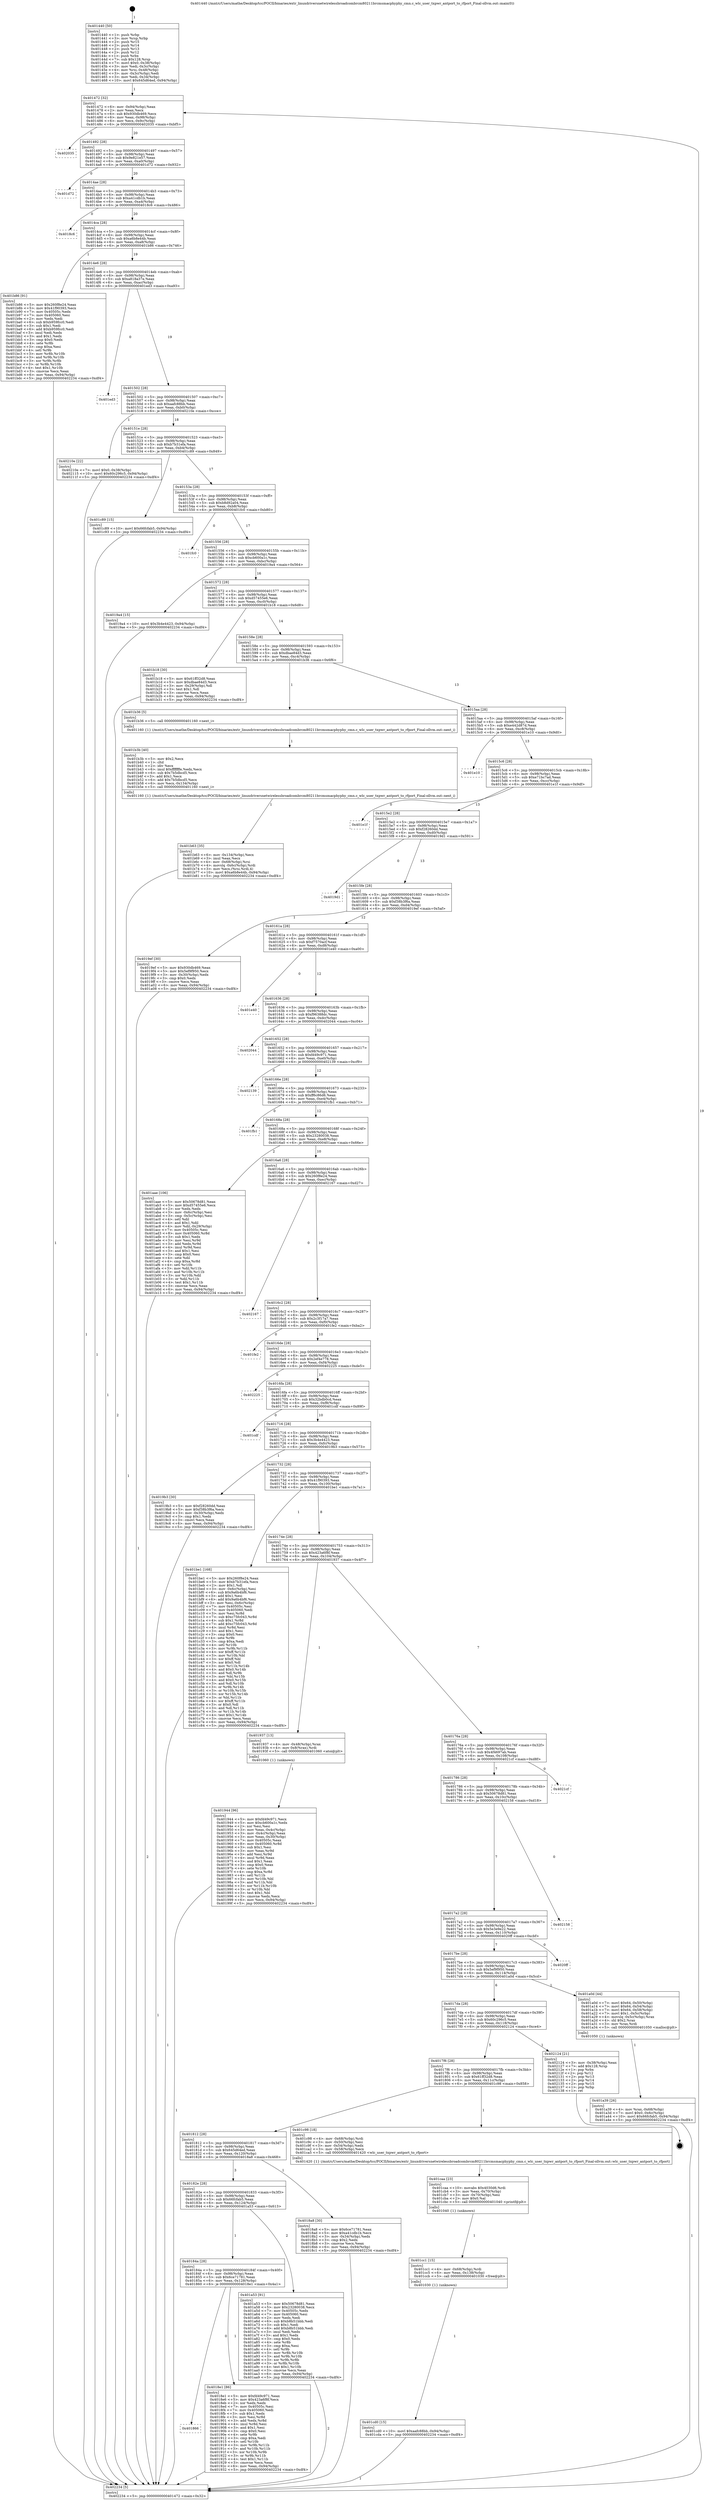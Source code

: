 digraph "0x401440" {
  label = "0x401440 (/mnt/c/Users/mathe/Desktop/tcc/POCII/binaries/extr_linuxdriversnetwirelessbroadcombrcm80211brcmsmacphyphy_cmn.c_wlc_user_txpwr_antport_to_rfport_Final-ollvm.out::main(0))"
  labelloc = "t"
  node[shape=record]

  Entry [label="",width=0.3,height=0.3,shape=circle,fillcolor=black,style=filled]
  "0x401472" [label="{
     0x401472 [32]\l
     | [instrs]\l
     &nbsp;&nbsp;0x401472 \<+6\>: mov -0x94(%rbp),%eax\l
     &nbsp;&nbsp;0x401478 \<+2\>: mov %eax,%ecx\l
     &nbsp;&nbsp;0x40147a \<+6\>: sub $0x930db469,%ecx\l
     &nbsp;&nbsp;0x401480 \<+6\>: mov %eax,-0x98(%rbp)\l
     &nbsp;&nbsp;0x401486 \<+6\>: mov %ecx,-0x9c(%rbp)\l
     &nbsp;&nbsp;0x40148c \<+6\>: je 0000000000402035 \<main+0xbf5\>\l
  }"]
  "0x402035" [label="{
     0x402035\l
  }", style=dashed]
  "0x401492" [label="{
     0x401492 [28]\l
     | [instrs]\l
     &nbsp;&nbsp;0x401492 \<+5\>: jmp 0000000000401497 \<main+0x57\>\l
     &nbsp;&nbsp;0x401497 \<+6\>: mov -0x98(%rbp),%eax\l
     &nbsp;&nbsp;0x40149d \<+5\>: sub $0x9e821e57,%eax\l
     &nbsp;&nbsp;0x4014a2 \<+6\>: mov %eax,-0xa0(%rbp)\l
     &nbsp;&nbsp;0x4014a8 \<+6\>: je 0000000000401d72 \<main+0x932\>\l
  }"]
  Exit [label="",width=0.3,height=0.3,shape=circle,fillcolor=black,style=filled,peripheries=2]
  "0x401d72" [label="{
     0x401d72\l
  }", style=dashed]
  "0x4014ae" [label="{
     0x4014ae [28]\l
     | [instrs]\l
     &nbsp;&nbsp;0x4014ae \<+5\>: jmp 00000000004014b3 \<main+0x73\>\l
     &nbsp;&nbsp;0x4014b3 \<+6\>: mov -0x98(%rbp),%eax\l
     &nbsp;&nbsp;0x4014b9 \<+5\>: sub $0xa41cdb1b,%eax\l
     &nbsp;&nbsp;0x4014be \<+6\>: mov %eax,-0xa4(%rbp)\l
     &nbsp;&nbsp;0x4014c4 \<+6\>: je 00000000004018c6 \<main+0x486\>\l
  }"]
  "0x401cd0" [label="{
     0x401cd0 [15]\l
     | [instrs]\l
     &nbsp;&nbsp;0x401cd0 \<+10\>: movl $0xaafc88bb,-0x94(%rbp)\l
     &nbsp;&nbsp;0x401cda \<+5\>: jmp 0000000000402234 \<main+0xdf4\>\l
  }"]
  "0x4018c6" [label="{
     0x4018c6\l
  }", style=dashed]
  "0x4014ca" [label="{
     0x4014ca [28]\l
     | [instrs]\l
     &nbsp;&nbsp;0x4014ca \<+5\>: jmp 00000000004014cf \<main+0x8f\>\l
     &nbsp;&nbsp;0x4014cf \<+6\>: mov -0x98(%rbp),%eax\l
     &nbsp;&nbsp;0x4014d5 \<+5\>: sub $0xa6b8e44b,%eax\l
     &nbsp;&nbsp;0x4014da \<+6\>: mov %eax,-0xa8(%rbp)\l
     &nbsp;&nbsp;0x4014e0 \<+6\>: je 0000000000401b86 \<main+0x746\>\l
  }"]
  "0x401cc1" [label="{
     0x401cc1 [15]\l
     | [instrs]\l
     &nbsp;&nbsp;0x401cc1 \<+4\>: mov -0x68(%rbp),%rdi\l
     &nbsp;&nbsp;0x401cc5 \<+6\>: mov %eax,-0x138(%rbp)\l
     &nbsp;&nbsp;0x401ccb \<+5\>: call 0000000000401030 \<free@plt\>\l
     | [calls]\l
     &nbsp;&nbsp;0x401030 \{1\} (unknown)\l
  }"]
  "0x401b86" [label="{
     0x401b86 [91]\l
     | [instrs]\l
     &nbsp;&nbsp;0x401b86 \<+5\>: mov $0x260f8e24,%eax\l
     &nbsp;&nbsp;0x401b8b \<+5\>: mov $0x41f90393,%ecx\l
     &nbsp;&nbsp;0x401b90 \<+7\>: mov 0x40505c,%edx\l
     &nbsp;&nbsp;0x401b97 \<+7\>: mov 0x405060,%esi\l
     &nbsp;&nbsp;0x401b9e \<+2\>: mov %edx,%edi\l
     &nbsp;&nbsp;0x401ba0 \<+6\>: sub $0xb959fcc0,%edi\l
     &nbsp;&nbsp;0x401ba6 \<+3\>: sub $0x1,%edi\l
     &nbsp;&nbsp;0x401ba9 \<+6\>: add $0xb959fcc0,%edi\l
     &nbsp;&nbsp;0x401baf \<+3\>: imul %edi,%edx\l
     &nbsp;&nbsp;0x401bb2 \<+3\>: and $0x1,%edx\l
     &nbsp;&nbsp;0x401bb5 \<+3\>: cmp $0x0,%edx\l
     &nbsp;&nbsp;0x401bb8 \<+4\>: sete %r8b\l
     &nbsp;&nbsp;0x401bbc \<+3\>: cmp $0xa,%esi\l
     &nbsp;&nbsp;0x401bbf \<+4\>: setl %r9b\l
     &nbsp;&nbsp;0x401bc3 \<+3\>: mov %r8b,%r10b\l
     &nbsp;&nbsp;0x401bc6 \<+3\>: and %r9b,%r10b\l
     &nbsp;&nbsp;0x401bc9 \<+3\>: xor %r9b,%r8b\l
     &nbsp;&nbsp;0x401bcc \<+3\>: or %r8b,%r10b\l
     &nbsp;&nbsp;0x401bcf \<+4\>: test $0x1,%r10b\l
     &nbsp;&nbsp;0x401bd3 \<+3\>: cmovne %ecx,%eax\l
     &nbsp;&nbsp;0x401bd6 \<+6\>: mov %eax,-0x94(%rbp)\l
     &nbsp;&nbsp;0x401bdc \<+5\>: jmp 0000000000402234 \<main+0xdf4\>\l
  }"]
  "0x4014e6" [label="{
     0x4014e6 [28]\l
     | [instrs]\l
     &nbsp;&nbsp;0x4014e6 \<+5\>: jmp 00000000004014eb \<main+0xab\>\l
     &nbsp;&nbsp;0x4014eb \<+6\>: mov -0x98(%rbp),%eax\l
     &nbsp;&nbsp;0x4014f1 \<+5\>: sub $0xa818a37e,%eax\l
     &nbsp;&nbsp;0x4014f6 \<+6\>: mov %eax,-0xac(%rbp)\l
     &nbsp;&nbsp;0x4014fc \<+6\>: je 0000000000401ed3 \<main+0xa93\>\l
  }"]
  "0x401caa" [label="{
     0x401caa [23]\l
     | [instrs]\l
     &nbsp;&nbsp;0x401caa \<+10\>: movabs $0x4030d6,%rdi\l
     &nbsp;&nbsp;0x401cb4 \<+3\>: mov %eax,-0x70(%rbp)\l
     &nbsp;&nbsp;0x401cb7 \<+3\>: mov -0x70(%rbp),%esi\l
     &nbsp;&nbsp;0x401cba \<+2\>: mov $0x0,%al\l
     &nbsp;&nbsp;0x401cbc \<+5\>: call 0000000000401040 \<printf@plt\>\l
     | [calls]\l
     &nbsp;&nbsp;0x401040 \{1\} (unknown)\l
  }"]
  "0x401ed3" [label="{
     0x401ed3\l
  }", style=dashed]
  "0x401502" [label="{
     0x401502 [28]\l
     | [instrs]\l
     &nbsp;&nbsp;0x401502 \<+5\>: jmp 0000000000401507 \<main+0xc7\>\l
     &nbsp;&nbsp;0x401507 \<+6\>: mov -0x98(%rbp),%eax\l
     &nbsp;&nbsp;0x40150d \<+5\>: sub $0xaafc88bb,%eax\l
     &nbsp;&nbsp;0x401512 \<+6\>: mov %eax,-0xb0(%rbp)\l
     &nbsp;&nbsp;0x401518 \<+6\>: je 000000000040210e \<main+0xcce\>\l
  }"]
  "0x401b63" [label="{
     0x401b63 [35]\l
     | [instrs]\l
     &nbsp;&nbsp;0x401b63 \<+6\>: mov -0x134(%rbp),%ecx\l
     &nbsp;&nbsp;0x401b69 \<+3\>: imul %eax,%ecx\l
     &nbsp;&nbsp;0x401b6c \<+4\>: mov -0x68(%rbp),%rsi\l
     &nbsp;&nbsp;0x401b70 \<+4\>: movslq -0x6c(%rbp),%rdi\l
     &nbsp;&nbsp;0x401b74 \<+3\>: mov %ecx,(%rsi,%rdi,4)\l
     &nbsp;&nbsp;0x401b77 \<+10\>: movl $0xa6b8e44b,-0x94(%rbp)\l
     &nbsp;&nbsp;0x401b81 \<+5\>: jmp 0000000000402234 \<main+0xdf4\>\l
  }"]
  "0x40210e" [label="{
     0x40210e [22]\l
     | [instrs]\l
     &nbsp;&nbsp;0x40210e \<+7\>: movl $0x0,-0x38(%rbp)\l
     &nbsp;&nbsp;0x402115 \<+10\>: movl $0x60c296c5,-0x94(%rbp)\l
     &nbsp;&nbsp;0x40211f \<+5\>: jmp 0000000000402234 \<main+0xdf4\>\l
  }"]
  "0x40151e" [label="{
     0x40151e [28]\l
     | [instrs]\l
     &nbsp;&nbsp;0x40151e \<+5\>: jmp 0000000000401523 \<main+0xe3\>\l
     &nbsp;&nbsp;0x401523 \<+6\>: mov -0x98(%rbp),%eax\l
     &nbsp;&nbsp;0x401529 \<+5\>: sub $0xb7b31efa,%eax\l
     &nbsp;&nbsp;0x40152e \<+6\>: mov %eax,-0xb4(%rbp)\l
     &nbsp;&nbsp;0x401534 \<+6\>: je 0000000000401c89 \<main+0x849\>\l
  }"]
  "0x401b3b" [label="{
     0x401b3b [40]\l
     | [instrs]\l
     &nbsp;&nbsp;0x401b3b \<+5\>: mov $0x2,%ecx\l
     &nbsp;&nbsp;0x401b40 \<+1\>: cltd\l
     &nbsp;&nbsp;0x401b41 \<+2\>: idiv %ecx\l
     &nbsp;&nbsp;0x401b43 \<+6\>: imul $0xfffffffe,%edx,%ecx\l
     &nbsp;&nbsp;0x401b49 \<+6\>: sub $0x7b5dbcd5,%ecx\l
     &nbsp;&nbsp;0x401b4f \<+3\>: add $0x1,%ecx\l
     &nbsp;&nbsp;0x401b52 \<+6\>: add $0x7b5dbcd5,%ecx\l
     &nbsp;&nbsp;0x401b58 \<+6\>: mov %ecx,-0x134(%rbp)\l
     &nbsp;&nbsp;0x401b5e \<+5\>: call 0000000000401160 \<next_i\>\l
     | [calls]\l
     &nbsp;&nbsp;0x401160 \{1\} (/mnt/c/Users/mathe/Desktop/tcc/POCII/binaries/extr_linuxdriversnetwirelessbroadcombrcm80211brcmsmacphyphy_cmn.c_wlc_user_txpwr_antport_to_rfport_Final-ollvm.out::next_i)\l
  }"]
  "0x401c89" [label="{
     0x401c89 [15]\l
     | [instrs]\l
     &nbsp;&nbsp;0x401c89 \<+10\>: movl $0x66fcfab5,-0x94(%rbp)\l
     &nbsp;&nbsp;0x401c93 \<+5\>: jmp 0000000000402234 \<main+0xdf4\>\l
  }"]
  "0x40153a" [label="{
     0x40153a [28]\l
     | [instrs]\l
     &nbsp;&nbsp;0x40153a \<+5\>: jmp 000000000040153f \<main+0xff\>\l
     &nbsp;&nbsp;0x40153f \<+6\>: mov -0x98(%rbp),%eax\l
     &nbsp;&nbsp;0x401545 \<+5\>: sub $0xb8d92a04,%eax\l
     &nbsp;&nbsp;0x40154a \<+6\>: mov %eax,-0xb8(%rbp)\l
     &nbsp;&nbsp;0x401550 \<+6\>: je 0000000000401fc0 \<main+0xb80\>\l
  }"]
  "0x401a39" [label="{
     0x401a39 [26]\l
     | [instrs]\l
     &nbsp;&nbsp;0x401a39 \<+4\>: mov %rax,-0x68(%rbp)\l
     &nbsp;&nbsp;0x401a3d \<+7\>: movl $0x0,-0x6c(%rbp)\l
     &nbsp;&nbsp;0x401a44 \<+10\>: movl $0x66fcfab5,-0x94(%rbp)\l
     &nbsp;&nbsp;0x401a4e \<+5\>: jmp 0000000000402234 \<main+0xdf4\>\l
  }"]
  "0x401fc0" [label="{
     0x401fc0\l
  }", style=dashed]
  "0x401556" [label="{
     0x401556 [28]\l
     | [instrs]\l
     &nbsp;&nbsp;0x401556 \<+5\>: jmp 000000000040155b \<main+0x11b\>\l
     &nbsp;&nbsp;0x40155b \<+6\>: mov -0x98(%rbp),%eax\l
     &nbsp;&nbsp;0x401561 \<+5\>: sub $0xcb600a1c,%eax\l
     &nbsp;&nbsp;0x401566 \<+6\>: mov %eax,-0xbc(%rbp)\l
     &nbsp;&nbsp;0x40156c \<+6\>: je 00000000004019a4 \<main+0x564\>\l
  }"]
  "0x401944" [label="{
     0x401944 [96]\l
     | [instrs]\l
     &nbsp;&nbsp;0x401944 \<+5\>: mov $0xfd49c971,%ecx\l
     &nbsp;&nbsp;0x401949 \<+5\>: mov $0xcb600a1c,%edx\l
     &nbsp;&nbsp;0x40194e \<+2\>: xor %esi,%esi\l
     &nbsp;&nbsp;0x401950 \<+3\>: mov %eax,-0x4c(%rbp)\l
     &nbsp;&nbsp;0x401953 \<+3\>: mov -0x4c(%rbp),%eax\l
     &nbsp;&nbsp;0x401956 \<+3\>: mov %eax,-0x30(%rbp)\l
     &nbsp;&nbsp;0x401959 \<+7\>: mov 0x40505c,%eax\l
     &nbsp;&nbsp;0x401960 \<+8\>: mov 0x405060,%r8d\l
     &nbsp;&nbsp;0x401968 \<+3\>: sub $0x1,%esi\l
     &nbsp;&nbsp;0x40196b \<+3\>: mov %eax,%r9d\l
     &nbsp;&nbsp;0x40196e \<+3\>: add %esi,%r9d\l
     &nbsp;&nbsp;0x401971 \<+4\>: imul %r9d,%eax\l
     &nbsp;&nbsp;0x401975 \<+3\>: and $0x1,%eax\l
     &nbsp;&nbsp;0x401978 \<+3\>: cmp $0x0,%eax\l
     &nbsp;&nbsp;0x40197b \<+4\>: sete %r10b\l
     &nbsp;&nbsp;0x40197f \<+4\>: cmp $0xa,%r8d\l
     &nbsp;&nbsp;0x401983 \<+4\>: setl %r11b\l
     &nbsp;&nbsp;0x401987 \<+3\>: mov %r10b,%bl\l
     &nbsp;&nbsp;0x40198a \<+3\>: and %r11b,%bl\l
     &nbsp;&nbsp;0x40198d \<+3\>: xor %r11b,%r10b\l
     &nbsp;&nbsp;0x401990 \<+3\>: or %r10b,%bl\l
     &nbsp;&nbsp;0x401993 \<+3\>: test $0x1,%bl\l
     &nbsp;&nbsp;0x401996 \<+3\>: cmovne %edx,%ecx\l
     &nbsp;&nbsp;0x401999 \<+6\>: mov %ecx,-0x94(%rbp)\l
     &nbsp;&nbsp;0x40199f \<+5\>: jmp 0000000000402234 \<main+0xdf4\>\l
  }"]
  "0x4019a4" [label="{
     0x4019a4 [15]\l
     | [instrs]\l
     &nbsp;&nbsp;0x4019a4 \<+10\>: movl $0x3b4e4423,-0x94(%rbp)\l
     &nbsp;&nbsp;0x4019ae \<+5\>: jmp 0000000000402234 \<main+0xdf4\>\l
  }"]
  "0x401572" [label="{
     0x401572 [28]\l
     | [instrs]\l
     &nbsp;&nbsp;0x401572 \<+5\>: jmp 0000000000401577 \<main+0x137\>\l
     &nbsp;&nbsp;0x401577 \<+6\>: mov -0x98(%rbp),%eax\l
     &nbsp;&nbsp;0x40157d \<+5\>: sub $0xd57455e6,%eax\l
     &nbsp;&nbsp;0x401582 \<+6\>: mov %eax,-0xc0(%rbp)\l
     &nbsp;&nbsp;0x401588 \<+6\>: je 0000000000401b18 \<main+0x6d8\>\l
  }"]
  "0x401866" [label="{
     0x401866\l
  }", style=dashed]
  "0x401b18" [label="{
     0x401b18 [30]\l
     | [instrs]\l
     &nbsp;&nbsp;0x401b18 \<+5\>: mov $0x61ff32d8,%eax\l
     &nbsp;&nbsp;0x401b1d \<+5\>: mov $0xdbae84d3,%ecx\l
     &nbsp;&nbsp;0x401b22 \<+3\>: mov -0x29(%rbp),%dl\l
     &nbsp;&nbsp;0x401b25 \<+3\>: test $0x1,%dl\l
     &nbsp;&nbsp;0x401b28 \<+3\>: cmovne %ecx,%eax\l
     &nbsp;&nbsp;0x401b2b \<+6\>: mov %eax,-0x94(%rbp)\l
     &nbsp;&nbsp;0x401b31 \<+5\>: jmp 0000000000402234 \<main+0xdf4\>\l
  }"]
  "0x40158e" [label="{
     0x40158e [28]\l
     | [instrs]\l
     &nbsp;&nbsp;0x40158e \<+5\>: jmp 0000000000401593 \<main+0x153\>\l
     &nbsp;&nbsp;0x401593 \<+6\>: mov -0x98(%rbp),%eax\l
     &nbsp;&nbsp;0x401599 \<+5\>: sub $0xdbae84d3,%eax\l
     &nbsp;&nbsp;0x40159e \<+6\>: mov %eax,-0xc4(%rbp)\l
     &nbsp;&nbsp;0x4015a4 \<+6\>: je 0000000000401b36 \<main+0x6f6\>\l
  }"]
  "0x4018e1" [label="{
     0x4018e1 [86]\l
     | [instrs]\l
     &nbsp;&nbsp;0x4018e1 \<+5\>: mov $0xfd49c971,%eax\l
     &nbsp;&nbsp;0x4018e6 \<+5\>: mov $0x423a6f8f,%ecx\l
     &nbsp;&nbsp;0x4018eb \<+2\>: xor %edx,%edx\l
     &nbsp;&nbsp;0x4018ed \<+7\>: mov 0x40505c,%esi\l
     &nbsp;&nbsp;0x4018f4 \<+7\>: mov 0x405060,%edi\l
     &nbsp;&nbsp;0x4018fb \<+3\>: sub $0x1,%edx\l
     &nbsp;&nbsp;0x4018fe \<+3\>: mov %esi,%r8d\l
     &nbsp;&nbsp;0x401901 \<+3\>: add %edx,%r8d\l
     &nbsp;&nbsp;0x401904 \<+4\>: imul %r8d,%esi\l
     &nbsp;&nbsp;0x401908 \<+3\>: and $0x1,%esi\l
     &nbsp;&nbsp;0x40190b \<+3\>: cmp $0x0,%esi\l
     &nbsp;&nbsp;0x40190e \<+4\>: sete %r9b\l
     &nbsp;&nbsp;0x401912 \<+3\>: cmp $0xa,%edi\l
     &nbsp;&nbsp;0x401915 \<+4\>: setl %r10b\l
     &nbsp;&nbsp;0x401919 \<+3\>: mov %r9b,%r11b\l
     &nbsp;&nbsp;0x40191c \<+3\>: and %r10b,%r11b\l
     &nbsp;&nbsp;0x40191f \<+3\>: xor %r10b,%r9b\l
     &nbsp;&nbsp;0x401922 \<+3\>: or %r9b,%r11b\l
     &nbsp;&nbsp;0x401925 \<+4\>: test $0x1,%r11b\l
     &nbsp;&nbsp;0x401929 \<+3\>: cmovne %ecx,%eax\l
     &nbsp;&nbsp;0x40192c \<+6\>: mov %eax,-0x94(%rbp)\l
     &nbsp;&nbsp;0x401932 \<+5\>: jmp 0000000000402234 \<main+0xdf4\>\l
  }"]
  "0x401b36" [label="{
     0x401b36 [5]\l
     | [instrs]\l
     &nbsp;&nbsp;0x401b36 \<+5\>: call 0000000000401160 \<next_i\>\l
     | [calls]\l
     &nbsp;&nbsp;0x401160 \{1\} (/mnt/c/Users/mathe/Desktop/tcc/POCII/binaries/extr_linuxdriversnetwirelessbroadcombrcm80211brcmsmacphyphy_cmn.c_wlc_user_txpwr_antport_to_rfport_Final-ollvm.out::next_i)\l
  }"]
  "0x4015aa" [label="{
     0x4015aa [28]\l
     | [instrs]\l
     &nbsp;&nbsp;0x4015aa \<+5\>: jmp 00000000004015af \<main+0x16f\>\l
     &nbsp;&nbsp;0x4015af \<+6\>: mov -0x98(%rbp),%eax\l
     &nbsp;&nbsp;0x4015b5 \<+5\>: sub $0xe442d87d,%eax\l
     &nbsp;&nbsp;0x4015ba \<+6\>: mov %eax,-0xc8(%rbp)\l
     &nbsp;&nbsp;0x4015c0 \<+6\>: je 0000000000401e10 \<main+0x9d0\>\l
  }"]
  "0x40184a" [label="{
     0x40184a [28]\l
     | [instrs]\l
     &nbsp;&nbsp;0x40184a \<+5\>: jmp 000000000040184f \<main+0x40f\>\l
     &nbsp;&nbsp;0x40184f \<+6\>: mov -0x98(%rbp),%eax\l
     &nbsp;&nbsp;0x401855 \<+5\>: sub $0x6ce71781,%eax\l
     &nbsp;&nbsp;0x40185a \<+6\>: mov %eax,-0x128(%rbp)\l
     &nbsp;&nbsp;0x401860 \<+6\>: je 00000000004018e1 \<main+0x4a1\>\l
  }"]
  "0x401e10" [label="{
     0x401e10\l
  }", style=dashed]
  "0x4015c6" [label="{
     0x4015c6 [28]\l
     | [instrs]\l
     &nbsp;&nbsp;0x4015c6 \<+5\>: jmp 00000000004015cb \<main+0x18b\>\l
     &nbsp;&nbsp;0x4015cb \<+6\>: mov -0x98(%rbp),%eax\l
     &nbsp;&nbsp;0x4015d1 \<+5\>: sub $0xe71bc7ad,%eax\l
     &nbsp;&nbsp;0x4015d6 \<+6\>: mov %eax,-0xcc(%rbp)\l
     &nbsp;&nbsp;0x4015dc \<+6\>: je 0000000000401e1f \<main+0x9df\>\l
  }"]
  "0x401a53" [label="{
     0x401a53 [91]\l
     | [instrs]\l
     &nbsp;&nbsp;0x401a53 \<+5\>: mov $0x50678d81,%eax\l
     &nbsp;&nbsp;0x401a58 \<+5\>: mov $0x23280038,%ecx\l
     &nbsp;&nbsp;0x401a5d \<+7\>: mov 0x40505c,%edx\l
     &nbsp;&nbsp;0x401a64 \<+7\>: mov 0x405060,%esi\l
     &nbsp;&nbsp;0x401a6b \<+2\>: mov %edx,%edi\l
     &nbsp;&nbsp;0x401a6d \<+6\>: sub $0xb8b51bbb,%edi\l
     &nbsp;&nbsp;0x401a73 \<+3\>: sub $0x1,%edi\l
     &nbsp;&nbsp;0x401a76 \<+6\>: add $0xb8b51bbb,%edi\l
     &nbsp;&nbsp;0x401a7c \<+3\>: imul %edi,%edx\l
     &nbsp;&nbsp;0x401a7f \<+3\>: and $0x1,%edx\l
     &nbsp;&nbsp;0x401a82 \<+3\>: cmp $0x0,%edx\l
     &nbsp;&nbsp;0x401a85 \<+4\>: sete %r8b\l
     &nbsp;&nbsp;0x401a89 \<+3\>: cmp $0xa,%esi\l
     &nbsp;&nbsp;0x401a8c \<+4\>: setl %r9b\l
     &nbsp;&nbsp;0x401a90 \<+3\>: mov %r8b,%r10b\l
     &nbsp;&nbsp;0x401a93 \<+3\>: and %r9b,%r10b\l
     &nbsp;&nbsp;0x401a96 \<+3\>: xor %r9b,%r8b\l
     &nbsp;&nbsp;0x401a99 \<+3\>: or %r8b,%r10b\l
     &nbsp;&nbsp;0x401a9c \<+4\>: test $0x1,%r10b\l
     &nbsp;&nbsp;0x401aa0 \<+3\>: cmovne %ecx,%eax\l
     &nbsp;&nbsp;0x401aa3 \<+6\>: mov %eax,-0x94(%rbp)\l
     &nbsp;&nbsp;0x401aa9 \<+5\>: jmp 0000000000402234 \<main+0xdf4\>\l
  }"]
  "0x401e1f" [label="{
     0x401e1f\l
  }", style=dashed]
  "0x4015e2" [label="{
     0x4015e2 [28]\l
     | [instrs]\l
     &nbsp;&nbsp;0x4015e2 \<+5\>: jmp 00000000004015e7 \<main+0x1a7\>\l
     &nbsp;&nbsp;0x4015e7 \<+6\>: mov -0x98(%rbp),%eax\l
     &nbsp;&nbsp;0x4015ed \<+5\>: sub $0xf28260dd,%eax\l
     &nbsp;&nbsp;0x4015f2 \<+6\>: mov %eax,-0xd0(%rbp)\l
     &nbsp;&nbsp;0x4015f8 \<+6\>: je 00000000004019d1 \<main+0x591\>\l
  }"]
  "0x401440" [label="{
     0x401440 [50]\l
     | [instrs]\l
     &nbsp;&nbsp;0x401440 \<+1\>: push %rbp\l
     &nbsp;&nbsp;0x401441 \<+3\>: mov %rsp,%rbp\l
     &nbsp;&nbsp;0x401444 \<+2\>: push %r15\l
     &nbsp;&nbsp;0x401446 \<+2\>: push %r14\l
     &nbsp;&nbsp;0x401448 \<+2\>: push %r13\l
     &nbsp;&nbsp;0x40144a \<+2\>: push %r12\l
     &nbsp;&nbsp;0x40144c \<+1\>: push %rbx\l
     &nbsp;&nbsp;0x40144d \<+7\>: sub $0x128,%rsp\l
     &nbsp;&nbsp;0x401454 \<+7\>: movl $0x0,-0x38(%rbp)\l
     &nbsp;&nbsp;0x40145b \<+3\>: mov %edi,-0x3c(%rbp)\l
     &nbsp;&nbsp;0x40145e \<+4\>: mov %rsi,-0x48(%rbp)\l
     &nbsp;&nbsp;0x401462 \<+3\>: mov -0x3c(%rbp),%edi\l
     &nbsp;&nbsp;0x401465 \<+3\>: mov %edi,-0x34(%rbp)\l
     &nbsp;&nbsp;0x401468 \<+10\>: movl $0x645d64ed,-0x94(%rbp)\l
  }"]
  "0x4019d1" [label="{
     0x4019d1\l
  }", style=dashed]
  "0x4015fe" [label="{
     0x4015fe [28]\l
     | [instrs]\l
     &nbsp;&nbsp;0x4015fe \<+5\>: jmp 0000000000401603 \<main+0x1c3\>\l
     &nbsp;&nbsp;0x401603 \<+6\>: mov -0x98(%rbp),%eax\l
     &nbsp;&nbsp;0x401609 \<+5\>: sub $0xf38b3f6a,%eax\l
     &nbsp;&nbsp;0x40160e \<+6\>: mov %eax,-0xd4(%rbp)\l
     &nbsp;&nbsp;0x401614 \<+6\>: je 00000000004019ef \<main+0x5af\>\l
  }"]
  "0x402234" [label="{
     0x402234 [5]\l
     | [instrs]\l
     &nbsp;&nbsp;0x402234 \<+5\>: jmp 0000000000401472 \<main+0x32\>\l
  }"]
  "0x4019ef" [label="{
     0x4019ef [30]\l
     | [instrs]\l
     &nbsp;&nbsp;0x4019ef \<+5\>: mov $0x930db469,%eax\l
     &nbsp;&nbsp;0x4019f4 \<+5\>: mov $0x5ef9f950,%ecx\l
     &nbsp;&nbsp;0x4019f9 \<+3\>: mov -0x30(%rbp),%edx\l
     &nbsp;&nbsp;0x4019fc \<+3\>: cmp $0x0,%edx\l
     &nbsp;&nbsp;0x4019ff \<+3\>: cmove %ecx,%eax\l
     &nbsp;&nbsp;0x401a02 \<+6\>: mov %eax,-0x94(%rbp)\l
     &nbsp;&nbsp;0x401a08 \<+5\>: jmp 0000000000402234 \<main+0xdf4\>\l
  }"]
  "0x40161a" [label="{
     0x40161a [28]\l
     | [instrs]\l
     &nbsp;&nbsp;0x40161a \<+5\>: jmp 000000000040161f \<main+0x1df\>\l
     &nbsp;&nbsp;0x40161f \<+6\>: mov -0x98(%rbp),%eax\l
     &nbsp;&nbsp;0x401625 \<+5\>: sub $0xf7570acf,%eax\l
     &nbsp;&nbsp;0x40162a \<+6\>: mov %eax,-0xd8(%rbp)\l
     &nbsp;&nbsp;0x401630 \<+6\>: je 0000000000401e40 \<main+0xa00\>\l
  }"]
  "0x40182e" [label="{
     0x40182e [28]\l
     | [instrs]\l
     &nbsp;&nbsp;0x40182e \<+5\>: jmp 0000000000401833 \<main+0x3f3\>\l
     &nbsp;&nbsp;0x401833 \<+6\>: mov -0x98(%rbp),%eax\l
     &nbsp;&nbsp;0x401839 \<+5\>: sub $0x66fcfab5,%eax\l
     &nbsp;&nbsp;0x40183e \<+6\>: mov %eax,-0x124(%rbp)\l
     &nbsp;&nbsp;0x401844 \<+6\>: je 0000000000401a53 \<main+0x613\>\l
  }"]
  "0x401e40" [label="{
     0x401e40\l
  }", style=dashed]
  "0x401636" [label="{
     0x401636 [28]\l
     | [instrs]\l
     &nbsp;&nbsp;0x401636 \<+5\>: jmp 000000000040163b \<main+0x1fb\>\l
     &nbsp;&nbsp;0x40163b \<+6\>: mov -0x98(%rbp),%eax\l
     &nbsp;&nbsp;0x401641 \<+5\>: sub $0xf96388dc,%eax\l
     &nbsp;&nbsp;0x401646 \<+6\>: mov %eax,-0xdc(%rbp)\l
     &nbsp;&nbsp;0x40164c \<+6\>: je 0000000000402044 \<main+0xc04\>\l
  }"]
  "0x4018a8" [label="{
     0x4018a8 [30]\l
     | [instrs]\l
     &nbsp;&nbsp;0x4018a8 \<+5\>: mov $0x6ce71781,%eax\l
     &nbsp;&nbsp;0x4018ad \<+5\>: mov $0xa41cdb1b,%ecx\l
     &nbsp;&nbsp;0x4018b2 \<+3\>: mov -0x34(%rbp),%edx\l
     &nbsp;&nbsp;0x4018b5 \<+3\>: cmp $0x2,%edx\l
     &nbsp;&nbsp;0x4018b8 \<+3\>: cmovne %ecx,%eax\l
     &nbsp;&nbsp;0x4018bb \<+6\>: mov %eax,-0x94(%rbp)\l
     &nbsp;&nbsp;0x4018c1 \<+5\>: jmp 0000000000402234 \<main+0xdf4\>\l
  }"]
  "0x402044" [label="{
     0x402044\l
  }", style=dashed]
  "0x401652" [label="{
     0x401652 [28]\l
     | [instrs]\l
     &nbsp;&nbsp;0x401652 \<+5\>: jmp 0000000000401657 \<main+0x217\>\l
     &nbsp;&nbsp;0x401657 \<+6\>: mov -0x98(%rbp),%eax\l
     &nbsp;&nbsp;0x40165d \<+5\>: sub $0xfd49c971,%eax\l
     &nbsp;&nbsp;0x401662 \<+6\>: mov %eax,-0xe0(%rbp)\l
     &nbsp;&nbsp;0x401668 \<+6\>: je 0000000000402139 \<main+0xcf9\>\l
  }"]
  "0x401812" [label="{
     0x401812 [28]\l
     | [instrs]\l
     &nbsp;&nbsp;0x401812 \<+5\>: jmp 0000000000401817 \<main+0x3d7\>\l
     &nbsp;&nbsp;0x401817 \<+6\>: mov -0x98(%rbp),%eax\l
     &nbsp;&nbsp;0x40181d \<+5\>: sub $0x645d64ed,%eax\l
     &nbsp;&nbsp;0x401822 \<+6\>: mov %eax,-0x120(%rbp)\l
     &nbsp;&nbsp;0x401828 \<+6\>: je 00000000004018a8 \<main+0x468\>\l
  }"]
  "0x402139" [label="{
     0x402139\l
  }", style=dashed]
  "0x40166e" [label="{
     0x40166e [28]\l
     | [instrs]\l
     &nbsp;&nbsp;0x40166e \<+5\>: jmp 0000000000401673 \<main+0x233\>\l
     &nbsp;&nbsp;0x401673 \<+6\>: mov -0x98(%rbp),%eax\l
     &nbsp;&nbsp;0x401679 \<+5\>: sub $0xff6c86d6,%eax\l
     &nbsp;&nbsp;0x40167e \<+6\>: mov %eax,-0xe4(%rbp)\l
     &nbsp;&nbsp;0x401684 \<+6\>: je 0000000000401fb1 \<main+0xb71\>\l
  }"]
  "0x401c98" [label="{
     0x401c98 [18]\l
     | [instrs]\l
     &nbsp;&nbsp;0x401c98 \<+4\>: mov -0x68(%rbp),%rdi\l
     &nbsp;&nbsp;0x401c9c \<+3\>: mov -0x50(%rbp),%esi\l
     &nbsp;&nbsp;0x401c9f \<+3\>: mov -0x54(%rbp),%edx\l
     &nbsp;&nbsp;0x401ca2 \<+3\>: mov -0x58(%rbp),%ecx\l
     &nbsp;&nbsp;0x401ca5 \<+5\>: call 0000000000401420 \<wlc_user_txpwr_antport_to_rfport\>\l
     | [calls]\l
     &nbsp;&nbsp;0x401420 \{1\} (/mnt/c/Users/mathe/Desktop/tcc/POCII/binaries/extr_linuxdriversnetwirelessbroadcombrcm80211brcmsmacphyphy_cmn.c_wlc_user_txpwr_antport_to_rfport_Final-ollvm.out::wlc_user_txpwr_antport_to_rfport)\l
  }"]
  "0x401fb1" [label="{
     0x401fb1\l
  }", style=dashed]
  "0x40168a" [label="{
     0x40168a [28]\l
     | [instrs]\l
     &nbsp;&nbsp;0x40168a \<+5\>: jmp 000000000040168f \<main+0x24f\>\l
     &nbsp;&nbsp;0x40168f \<+6\>: mov -0x98(%rbp),%eax\l
     &nbsp;&nbsp;0x401695 \<+5\>: sub $0x23280038,%eax\l
     &nbsp;&nbsp;0x40169a \<+6\>: mov %eax,-0xe8(%rbp)\l
     &nbsp;&nbsp;0x4016a0 \<+6\>: je 0000000000401aae \<main+0x66e\>\l
  }"]
  "0x4017f6" [label="{
     0x4017f6 [28]\l
     | [instrs]\l
     &nbsp;&nbsp;0x4017f6 \<+5\>: jmp 00000000004017fb \<main+0x3bb\>\l
     &nbsp;&nbsp;0x4017fb \<+6\>: mov -0x98(%rbp),%eax\l
     &nbsp;&nbsp;0x401801 \<+5\>: sub $0x61ff32d8,%eax\l
     &nbsp;&nbsp;0x401806 \<+6\>: mov %eax,-0x11c(%rbp)\l
     &nbsp;&nbsp;0x40180c \<+6\>: je 0000000000401c98 \<main+0x858\>\l
  }"]
  "0x401aae" [label="{
     0x401aae [106]\l
     | [instrs]\l
     &nbsp;&nbsp;0x401aae \<+5\>: mov $0x50678d81,%eax\l
     &nbsp;&nbsp;0x401ab3 \<+5\>: mov $0xd57455e6,%ecx\l
     &nbsp;&nbsp;0x401ab8 \<+2\>: xor %edx,%edx\l
     &nbsp;&nbsp;0x401aba \<+3\>: mov -0x6c(%rbp),%esi\l
     &nbsp;&nbsp;0x401abd \<+3\>: cmp -0x5c(%rbp),%esi\l
     &nbsp;&nbsp;0x401ac0 \<+4\>: setl %dil\l
     &nbsp;&nbsp;0x401ac4 \<+4\>: and $0x1,%dil\l
     &nbsp;&nbsp;0x401ac8 \<+4\>: mov %dil,-0x29(%rbp)\l
     &nbsp;&nbsp;0x401acc \<+7\>: mov 0x40505c,%esi\l
     &nbsp;&nbsp;0x401ad3 \<+8\>: mov 0x405060,%r8d\l
     &nbsp;&nbsp;0x401adb \<+3\>: sub $0x1,%edx\l
     &nbsp;&nbsp;0x401ade \<+3\>: mov %esi,%r9d\l
     &nbsp;&nbsp;0x401ae1 \<+3\>: add %edx,%r9d\l
     &nbsp;&nbsp;0x401ae4 \<+4\>: imul %r9d,%esi\l
     &nbsp;&nbsp;0x401ae8 \<+3\>: and $0x1,%esi\l
     &nbsp;&nbsp;0x401aeb \<+3\>: cmp $0x0,%esi\l
     &nbsp;&nbsp;0x401aee \<+4\>: sete %dil\l
     &nbsp;&nbsp;0x401af2 \<+4\>: cmp $0xa,%r8d\l
     &nbsp;&nbsp;0x401af6 \<+4\>: setl %r10b\l
     &nbsp;&nbsp;0x401afa \<+3\>: mov %dil,%r11b\l
     &nbsp;&nbsp;0x401afd \<+3\>: and %r10b,%r11b\l
     &nbsp;&nbsp;0x401b00 \<+3\>: xor %r10b,%dil\l
     &nbsp;&nbsp;0x401b03 \<+3\>: or %dil,%r11b\l
     &nbsp;&nbsp;0x401b06 \<+4\>: test $0x1,%r11b\l
     &nbsp;&nbsp;0x401b0a \<+3\>: cmovne %ecx,%eax\l
     &nbsp;&nbsp;0x401b0d \<+6\>: mov %eax,-0x94(%rbp)\l
     &nbsp;&nbsp;0x401b13 \<+5\>: jmp 0000000000402234 \<main+0xdf4\>\l
  }"]
  "0x4016a6" [label="{
     0x4016a6 [28]\l
     | [instrs]\l
     &nbsp;&nbsp;0x4016a6 \<+5\>: jmp 00000000004016ab \<main+0x26b\>\l
     &nbsp;&nbsp;0x4016ab \<+6\>: mov -0x98(%rbp),%eax\l
     &nbsp;&nbsp;0x4016b1 \<+5\>: sub $0x260f8e24,%eax\l
     &nbsp;&nbsp;0x4016b6 \<+6\>: mov %eax,-0xec(%rbp)\l
     &nbsp;&nbsp;0x4016bc \<+6\>: je 0000000000402167 \<main+0xd27\>\l
  }"]
  "0x402124" [label="{
     0x402124 [21]\l
     | [instrs]\l
     &nbsp;&nbsp;0x402124 \<+3\>: mov -0x38(%rbp),%eax\l
     &nbsp;&nbsp;0x402127 \<+7\>: add $0x128,%rsp\l
     &nbsp;&nbsp;0x40212e \<+1\>: pop %rbx\l
     &nbsp;&nbsp;0x40212f \<+2\>: pop %r12\l
     &nbsp;&nbsp;0x402131 \<+2\>: pop %r13\l
     &nbsp;&nbsp;0x402133 \<+2\>: pop %r14\l
     &nbsp;&nbsp;0x402135 \<+2\>: pop %r15\l
     &nbsp;&nbsp;0x402137 \<+1\>: pop %rbp\l
     &nbsp;&nbsp;0x402138 \<+1\>: ret\l
  }"]
  "0x402167" [label="{
     0x402167\l
  }", style=dashed]
  "0x4016c2" [label="{
     0x4016c2 [28]\l
     | [instrs]\l
     &nbsp;&nbsp;0x4016c2 \<+5\>: jmp 00000000004016c7 \<main+0x287\>\l
     &nbsp;&nbsp;0x4016c7 \<+6\>: mov -0x98(%rbp),%eax\l
     &nbsp;&nbsp;0x4016cd \<+5\>: sub $0x2c3f17a7,%eax\l
     &nbsp;&nbsp;0x4016d2 \<+6\>: mov %eax,-0xf0(%rbp)\l
     &nbsp;&nbsp;0x4016d8 \<+6\>: je 0000000000401fe2 \<main+0xba2\>\l
  }"]
  "0x4017da" [label="{
     0x4017da [28]\l
     | [instrs]\l
     &nbsp;&nbsp;0x4017da \<+5\>: jmp 00000000004017df \<main+0x39f\>\l
     &nbsp;&nbsp;0x4017df \<+6\>: mov -0x98(%rbp),%eax\l
     &nbsp;&nbsp;0x4017e5 \<+5\>: sub $0x60c296c5,%eax\l
     &nbsp;&nbsp;0x4017ea \<+6\>: mov %eax,-0x118(%rbp)\l
     &nbsp;&nbsp;0x4017f0 \<+6\>: je 0000000000402124 \<main+0xce4\>\l
  }"]
  "0x401fe2" [label="{
     0x401fe2\l
  }", style=dashed]
  "0x4016de" [label="{
     0x4016de [28]\l
     | [instrs]\l
     &nbsp;&nbsp;0x4016de \<+5\>: jmp 00000000004016e3 \<main+0x2a3\>\l
     &nbsp;&nbsp;0x4016e3 \<+6\>: mov -0x98(%rbp),%eax\l
     &nbsp;&nbsp;0x4016e9 \<+5\>: sub $0x2ef4e778,%eax\l
     &nbsp;&nbsp;0x4016ee \<+6\>: mov %eax,-0xf4(%rbp)\l
     &nbsp;&nbsp;0x4016f4 \<+6\>: je 0000000000402225 \<main+0xde5\>\l
  }"]
  "0x401a0d" [label="{
     0x401a0d [44]\l
     | [instrs]\l
     &nbsp;&nbsp;0x401a0d \<+7\>: movl $0x64,-0x50(%rbp)\l
     &nbsp;&nbsp;0x401a14 \<+7\>: movl $0x64,-0x54(%rbp)\l
     &nbsp;&nbsp;0x401a1b \<+7\>: movl $0x64,-0x58(%rbp)\l
     &nbsp;&nbsp;0x401a22 \<+7\>: movl $0x1,-0x5c(%rbp)\l
     &nbsp;&nbsp;0x401a29 \<+4\>: movslq -0x5c(%rbp),%rax\l
     &nbsp;&nbsp;0x401a2d \<+4\>: shl $0x2,%rax\l
     &nbsp;&nbsp;0x401a31 \<+3\>: mov %rax,%rdi\l
     &nbsp;&nbsp;0x401a34 \<+5\>: call 0000000000401050 \<malloc@plt\>\l
     | [calls]\l
     &nbsp;&nbsp;0x401050 \{1\} (unknown)\l
  }"]
  "0x402225" [label="{
     0x402225\l
  }", style=dashed]
  "0x4016fa" [label="{
     0x4016fa [28]\l
     | [instrs]\l
     &nbsp;&nbsp;0x4016fa \<+5\>: jmp 00000000004016ff \<main+0x2bf\>\l
     &nbsp;&nbsp;0x4016ff \<+6\>: mov -0x98(%rbp),%eax\l
     &nbsp;&nbsp;0x401705 \<+5\>: sub $0x32bdb0cd,%eax\l
     &nbsp;&nbsp;0x40170a \<+6\>: mov %eax,-0xf8(%rbp)\l
     &nbsp;&nbsp;0x401710 \<+6\>: je 0000000000401cdf \<main+0x89f\>\l
  }"]
  "0x4017be" [label="{
     0x4017be [28]\l
     | [instrs]\l
     &nbsp;&nbsp;0x4017be \<+5\>: jmp 00000000004017c3 \<main+0x383\>\l
     &nbsp;&nbsp;0x4017c3 \<+6\>: mov -0x98(%rbp),%eax\l
     &nbsp;&nbsp;0x4017c9 \<+5\>: sub $0x5ef9f950,%eax\l
     &nbsp;&nbsp;0x4017ce \<+6\>: mov %eax,-0x114(%rbp)\l
     &nbsp;&nbsp;0x4017d4 \<+6\>: je 0000000000401a0d \<main+0x5cd\>\l
  }"]
  "0x401cdf" [label="{
     0x401cdf\l
  }", style=dashed]
  "0x401716" [label="{
     0x401716 [28]\l
     | [instrs]\l
     &nbsp;&nbsp;0x401716 \<+5\>: jmp 000000000040171b \<main+0x2db\>\l
     &nbsp;&nbsp;0x40171b \<+6\>: mov -0x98(%rbp),%eax\l
     &nbsp;&nbsp;0x401721 \<+5\>: sub $0x3b4e4423,%eax\l
     &nbsp;&nbsp;0x401726 \<+6\>: mov %eax,-0xfc(%rbp)\l
     &nbsp;&nbsp;0x40172c \<+6\>: je 00000000004019b3 \<main+0x573\>\l
  }"]
  "0x4020ff" [label="{
     0x4020ff\l
  }", style=dashed]
  "0x4019b3" [label="{
     0x4019b3 [30]\l
     | [instrs]\l
     &nbsp;&nbsp;0x4019b3 \<+5\>: mov $0xf28260dd,%eax\l
     &nbsp;&nbsp;0x4019b8 \<+5\>: mov $0xf38b3f6a,%ecx\l
     &nbsp;&nbsp;0x4019bd \<+3\>: mov -0x30(%rbp),%edx\l
     &nbsp;&nbsp;0x4019c0 \<+3\>: cmp $0x1,%edx\l
     &nbsp;&nbsp;0x4019c3 \<+3\>: cmovl %ecx,%eax\l
     &nbsp;&nbsp;0x4019c6 \<+6\>: mov %eax,-0x94(%rbp)\l
     &nbsp;&nbsp;0x4019cc \<+5\>: jmp 0000000000402234 \<main+0xdf4\>\l
  }"]
  "0x401732" [label="{
     0x401732 [28]\l
     | [instrs]\l
     &nbsp;&nbsp;0x401732 \<+5\>: jmp 0000000000401737 \<main+0x2f7\>\l
     &nbsp;&nbsp;0x401737 \<+6\>: mov -0x98(%rbp),%eax\l
     &nbsp;&nbsp;0x40173d \<+5\>: sub $0x41f90393,%eax\l
     &nbsp;&nbsp;0x401742 \<+6\>: mov %eax,-0x100(%rbp)\l
     &nbsp;&nbsp;0x401748 \<+6\>: je 0000000000401be1 \<main+0x7a1\>\l
  }"]
  "0x4017a2" [label="{
     0x4017a2 [28]\l
     | [instrs]\l
     &nbsp;&nbsp;0x4017a2 \<+5\>: jmp 00000000004017a7 \<main+0x367\>\l
     &nbsp;&nbsp;0x4017a7 \<+6\>: mov -0x98(%rbp),%eax\l
     &nbsp;&nbsp;0x4017ad \<+5\>: sub $0x5e3e9e22,%eax\l
     &nbsp;&nbsp;0x4017b2 \<+6\>: mov %eax,-0x110(%rbp)\l
     &nbsp;&nbsp;0x4017b8 \<+6\>: je 00000000004020ff \<main+0xcbf\>\l
  }"]
  "0x401be1" [label="{
     0x401be1 [168]\l
     | [instrs]\l
     &nbsp;&nbsp;0x401be1 \<+5\>: mov $0x260f8e24,%eax\l
     &nbsp;&nbsp;0x401be6 \<+5\>: mov $0xb7b31efa,%ecx\l
     &nbsp;&nbsp;0x401beb \<+2\>: mov $0x1,%dl\l
     &nbsp;&nbsp;0x401bed \<+3\>: mov -0x6c(%rbp),%esi\l
     &nbsp;&nbsp;0x401bf0 \<+6\>: sub $0x9a6b4bf6,%esi\l
     &nbsp;&nbsp;0x401bf6 \<+3\>: add $0x1,%esi\l
     &nbsp;&nbsp;0x401bf9 \<+6\>: add $0x9a6b4bf6,%esi\l
     &nbsp;&nbsp;0x401bff \<+3\>: mov %esi,-0x6c(%rbp)\l
     &nbsp;&nbsp;0x401c02 \<+7\>: mov 0x40505c,%esi\l
     &nbsp;&nbsp;0x401c09 \<+7\>: mov 0x405060,%edi\l
     &nbsp;&nbsp;0x401c10 \<+3\>: mov %esi,%r8d\l
     &nbsp;&nbsp;0x401c13 \<+7\>: sub $0xc75fc043,%r8d\l
     &nbsp;&nbsp;0x401c1a \<+4\>: sub $0x1,%r8d\l
     &nbsp;&nbsp;0x401c1e \<+7\>: add $0xc75fc043,%r8d\l
     &nbsp;&nbsp;0x401c25 \<+4\>: imul %r8d,%esi\l
     &nbsp;&nbsp;0x401c29 \<+3\>: and $0x1,%esi\l
     &nbsp;&nbsp;0x401c2c \<+3\>: cmp $0x0,%esi\l
     &nbsp;&nbsp;0x401c2f \<+4\>: sete %r9b\l
     &nbsp;&nbsp;0x401c33 \<+3\>: cmp $0xa,%edi\l
     &nbsp;&nbsp;0x401c36 \<+4\>: setl %r10b\l
     &nbsp;&nbsp;0x401c3a \<+3\>: mov %r9b,%r11b\l
     &nbsp;&nbsp;0x401c3d \<+4\>: xor $0xff,%r11b\l
     &nbsp;&nbsp;0x401c41 \<+3\>: mov %r10b,%bl\l
     &nbsp;&nbsp;0x401c44 \<+3\>: xor $0xff,%bl\l
     &nbsp;&nbsp;0x401c47 \<+3\>: xor $0x0,%dl\l
     &nbsp;&nbsp;0x401c4a \<+3\>: mov %r11b,%r14b\l
     &nbsp;&nbsp;0x401c4d \<+4\>: and $0x0,%r14b\l
     &nbsp;&nbsp;0x401c51 \<+3\>: and %dl,%r9b\l
     &nbsp;&nbsp;0x401c54 \<+3\>: mov %bl,%r15b\l
     &nbsp;&nbsp;0x401c57 \<+4\>: and $0x0,%r15b\l
     &nbsp;&nbsp;0x401c5b \<+3\>: and %dl,%r10b\l
     &nbsp;&nbsp;0x401c5e \<+3\>: or %r9b,%r14b\l
     &nbsp;&nbsp;0x401c61 \<+3\>: or %r10b,%r15b\l
     &nbsp;&nbsp;0x401c64 \<+3\>: xor %r15b,%r14b\l
     &nbsp;&nbsp;0x401c67 \<+3\>: or %bl,%r11b\l
     &nbsp;&nbsp;0x401c6a \<+4\>: xor $0xff,%r11b\l
     &nbsp;&nbsp;0x401c6e \<+3\>: or $0x0,%dl\l
     &nbsp;&nbsp;0x401c71 \<+3\>: and %dl,%r11b\l
     &nbsp;&nbsp;0x401c74 \<+3\>: or %r11b,%r14b\l
     &nbsp;&nbsp;0x401c77 \<+4\>: test $0x1,%r14b\l
     &nbsp;&nbsp;0x401c7b \<+3\>: cmovne %ecx,%eax\l
     &nbsp;&nbsp;0x401c7e \<+6\>: mov %eax,-0x94(%rbp)\l
     &nbsp;&nbsp;0x401c84 \<+5\>: jmp 0000000000402234 \<main+0xdf4\>\l
  }"]
  "0x40174e" [label="{
     0x40174e [28]\l
     | [instrs]\l
     &nbsp;&nbsp;0x40174e \<+5\>: jmp 0000000000401753 \<main+0x313\>\l
     &nbsp;&nbsp;0x401753 \<+6\>: mov -0x98(%rbp),%eax\l
     &nbsp;&nbsp;0x401759 \<+5\>: sub $0x423a6f8f,%eax\l
     &nbsp;&nbsp;0x40175e \<+6\>: mov %eax,-0x104(%rbp)\l
     &nbsp;&nbsp;0x401764 \<+6\>: je 0000000000401937 \<main+0x4f7\>\l
  }"]
  "0x402158" [label="{
     0x402158\l
  }", style=dashed]
  "0x401937" [label="{
     0x401937 [13]\l
     | [instrs]\l
     &nbsp;&nbsp;0x401937 \<+4\>: mov -0x48(%rbp),%rax\l
     &nbsp;&nbsp;0x40193b \<+4\>: mov 0x8(%rax),%rdi\l
     &nbsp;&nbsp;0x40193f \<+5\>: call 0000000000401060 \<atoi@plt\>\l
     | [calls]\l
     &nbsp;&nbsp;0x401060 \{1\} (unknown)\l
  }"]
  "0x40176a" [label="{
     0x40176a [28]\l
     | [instrs]\l
     &nbsp;&nbsp;0x40176a \<+5\>: jmp 000000000040176f \<main+0x32f\>\l
     &nbsp;&nbsp;0x40176f \<+6\>: mov -0x98(%rbp),%eax\l
     &nbsp;&nbsp;0x401775 \<+5\>: sub $0x4f4697ab,%eax\l
     &nbsp;&nbsp;0x40177a \<+6\>: mov %eax,-0x108(%rbp)\l
     &nbsp;&nbsp;0x401780 \<+6\>: je 00000000004021cf \<main+0xd8f\>\l
  }"]
  "0x401786" [label="{
     0x401786 [28]\l
     | [instrs]\l
     &nbsp;&nbsp;0x401786 \<+5\>: jmp 000000000040178b \<main+0x34b\>\l
     &nbsp;&nbsp;0x40178b \<+6\>: mov -0x98(%rbp),%eax\l
     &nbsp;&nbsp;0x401791 \<+5\>: sub $0x50678d81,%eax\l
     &nbsp;&nbsp;0x401796 \<+6\>: mov %eax,-0x10c(%rbp)\l
     &nbsp;&nbsp;0x40179c \<+6\>: je 0000000000402158 \<main+0xd18\>\l
  }"]
  "0x4021cf" [label="{
     0x4021cf\l
  }", style=dashed]
  Entry -> "0x401440" [label=" 1"]
  "0x401472" -> "0x402035" [label=" 0"]
  "0x401472" -> "0x401492" [label=" 20"]
  "0x402124" -> Exit [label=" 1"]
  "0x401492" -> "0x401d72" [label=" 0"]
  "0x401492" -> "0x4014ae" [label=" 20"]
  "0x40210e" -> "0x402234" [label=" 1"]
  "0x4014ae" -> "0x4018c6" [label=" 0"]
  "0x4014ae" -> "0x4014ca" [label=" 20"]
  "0x401cd0" -> "0x402234" [label=" 1"]
  "0x4014ca" -> "0x401b86" [label=" 1"]
  "0x4014ca" -> "0x4014e6" [label=" 19"]
  "0x401cc1" -> "0x401cd0" [label=" 1"]
  "0x4014e6" -> "0x401ed3" [label=" 0"]
  "0x4014e6" -> "0x401502" [label=" 19"]
  "0x401caa" -> "0x401cc1" [label=" 1"]
  "0x401502" -> "0x40210e" [label=" 1"]
  "0x401502" -> "0x40151e" [label=" 18"]
  "0x401c98" -> "0x401caa" [label=" 1"]
  "0x40151e" -> "0x401c89" [label=" 1"]
  "0x40151e" -> "0x40153a" [label=" 17"]
  "0x401c89" -> "0x402234" [label=" 1"]
  "0x40153a" -> "0x401fc0" [label=" 0"]
  "0x40153a" -> "0x401556" [label=" 17"]
  "0x401be1" -> "0x402234" [label=" 1"]
  "0x401556" -> "0x4019a4" [label=" 1"]
  "0x401556" -> "0x401572" [label=" 16"]
  "0x401b86" -> "0x402234" [label=" 1"]
  "0x401572" -> "0x401b18" [label=" 2"]
  "0x401572" -> "0x40158e" [label=" 14"]
  "0x401b63" -> "0x402234" [label=" 1"]
  "0x40158e" -> "0x401b36" [label=" 1"]
  "0x40158e" -> "0x4015aa" [label=" 13"]
  "0x401b3b" -> "0x401b63" [label=" 1"]
  "0x4015aa" -> "0x401e10" [label=" 0"]
  "0x4015aa" -> "0x4015c6" [label=" 13"]
  "0x401b18" -> "0x402234" [label=" 2"]
  "0x4015c6" -> "0x401e1f" [label=" 0"]
  "0x4015c6" -> "0x4015e2" [label=" 13"]
  "0x401aae" -> "0x402234" [label=" 2"]
  "0x4015e2" -> "0x4019d1" [label=" 0"]
  "0x4015e2" -> "0x4015fe" [label=" 13"]
  "0x401a39" -> "0x402234" [label=" 1"]
  "0x4015fe" -> "0x4019ef" [label=" 1"]
  "0x4015fe" -> "0x40161a" [label=" 12"]
  "0x401a0d" -> "0x401a39" [label=" 1"]
  "0x40161a" -> "0x401e40" [label=" 0"]
  "0x40161a" -> "0x401636" [label=" 12"]
  "0x4019ef" -> "0x402234" [label=" 1"]
  "0x401636" -> "0x402044" [label=" 0"]
  "0x401636" -> "0x401652" [label=" 12"]
  "0x4019b3" -> "0x402234" [label=" 1"]
  "0x401652" -> "0x402139" [label=" 0"]
  "0x401652" -> "0x40166e" [label=" 12"]
  "0x401944" -> "0x402234" [label=" 1"]
  "0x40166e" -> "0x401fb1" [label=" 0"]
  "0x40166e" -> "0x40168a" [label=" 12"]
  "0x401937" -> "0x401944" [label=" 1"]
  "0x40168a" -> "0x401aae" [label=" 2"]
  "0x40168a" -> "0x4016a6" [label=" 10"]
  "0x40184a" -> "0x401866" [label=" 0"]
  "0x4016a6" -> "0x402167" [label=" 0"]
  "0x4016a6" -> "0x4016c2" [label=" 10"]
  "0x40184a" -> "0x4018e1" [label=" 1"]
  "0x4016c2" -> "0x401fe2" [label=" 0"]
  "0x4016c2" -> "0x4016de" [label=" 10"]
  "0x40182e" -> "0x40184a" [label=" 1"]
  "0x4016de" -> "0x402225" [label=" 0"]
  "0x4016de" -> "0x4016fa" [label=" 10"]
  "0x40182e" -> "0x401a53" [label=" 2"]
  "0x4016fa" -> "0x401cdf" [label=" 0"]
  "0x4016fa" -> "0x401716" [label=" 10"]
  "0x402234" -> "0x401472" [label=" 19"]
  "0x401716" -> "0x4019b3" [label=" 1"]
  "0x401716" -> "0x401732" [label=" 9"]
  "0x401440" -> "0x401472" [label=" 1"]
  "0x401732" -> "0x401be1" [label=" 1"]
  "0x401732" -> "0x40174e" [label=" 8"]
  "0x401812" -> "0x40182e" [label=" 3"]
  "0x40174e" -> "0x401937" [label=" 1"]
  "0x40174e" -> "0x40176a" [label=" 7"]
  "0x401812" -> "0x4018a8" [label=" 1"]
  "0x40176a" -> "0x4021cf" [label=" 0"]
  "0x40176a" -> "0x401786" [label=" 7"]
  "0x4019a4" -> "0x402234" [label=" 1"]
  "0x401786" -> "0x402158" [label=" 0"]
  "0x401786" -> "0x4017a2" [label=" 7"]
  "0x4018a8" -> "0x402234" [label=" 1"]
  "0x4017a2" -> "0x4020ff" [label=" 0"]
  "0x4017a2" -> "0x4017be" [label=" 7"]
  "0x401a53" -> "0x402234" [label=" 2"]
  "0x4017be" -> "0x401a0d" [label=" 1"]
  "0x4017be" -> "0x4017da" [label=" 6"]
  "0x401b36" -> "0x401b3b" [label=" 1"]
  "0x4017da" -> "0x402124" [label=" 1"]
  "0x4017da" -> "0x4017f6" [label=" 5"]
  "0x4018e1" -> "0x402234" [label=" 1"]
  "0x4017f6" -> "0x401c98" [label=" 1"]
  "0x4017f6" -> "0x401812" [label=" 4"]
}
